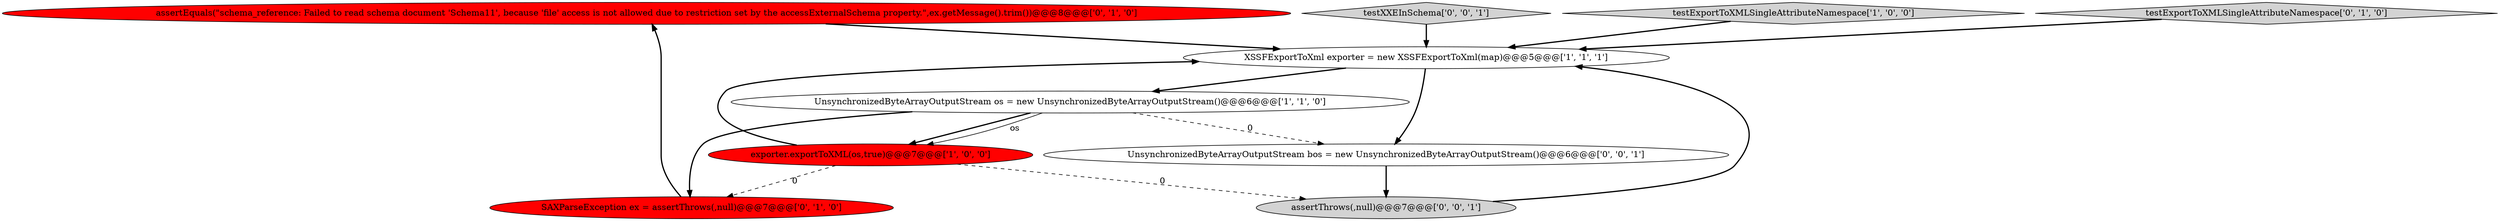 digraph {
6 [style = filled, label = "assertEquals(\"schema_reference: Failed to read schema document 'Schema11', because 'file' access is not allowed due to restriction set by the accessExternalSchema property.\",ex.getMessage().trim())@@@8@@@['0', '1', '0']", fillcolor = red, shape = ellipse image = "AAA1AAABBB2BBB"];
2 [style = filled, label = "UnsynchronizedByteArrayOutputStream os = new UnsynchronizedByteArrayOutputStream()@@@6@@@['1', '1', '0']", fillcolor = white, shape = ellipse image = "AAA0AAABBB1BBB"];
4 [style = filled, label = "SAXParseException ex = assertThrows(,null)@@@7@@@['0', '1', '0']", fillcolor = red, shape = ellipse image = "AAA1AAABBB2BBB"];
9 [style = filled, label = "assertThrows(,null)@@@7@@@['0', '0', '1']", fillcolor = lightgray, shape = ellipse image = "AAA0AAABBB3BBB"];
0 [style = filled, label = "exporter.exportToXML(os,true)@@@7@@@['1', '0', '0']", fillcolor = red, shape = ellipse image = "AAA1AAABBB1BBB"];
1 [style = filled, label = "XSSFExportToXml exporter = new XSSFExportToXml(map)@@@5@@@['1', '1', '1']", fillcolor = white, shape = ellipse image = "AAA0AAABBB1BBB"];
8 [style = filled, label = "testXXEInSchema['0', '0', '1']", fillcolor = lightgray, shape = diamond image = "AAA0AAABBB3BBB"];
3 [style = filled, label = "testExportToXMLSingleAttributeNamespace['1', '0', '0']", fillcolor = lightgray, shape = diamond image = "AAA0AAABBB1BBB"];
5 [style = filled, label = "testExportToXMLSingleAttributeNamespace['0', '1', '0']", fillcolor = lightgray, shape = diamond image = "AAA0AAABBB2BBB"];
7 [style = filled, label = "UnsynchronizedByteArrayOutputStream bos = new UnsynchronizedByteArrayOutputStream()@@@6@@@['0', '0', '1']", fillcolor = white, shape = ellipse image = "AAA0AAABBB3BBB"];
7->9 [style = bold, label=""];
8->1 [style = bold, label=""];
6->1 [style = bold, label=""];
5->1 [style = bold, label=""];
1->2 [style = bold, label=""];
2->0 [style = bold, label=""];
0->4 [style = dashed, label="0"];
0->9 [style = dashed, label="0"];
9->1 [style = bold, label=""];
3->1 [style = bold, label=""];
2->7 [style = dashed, label="0"];
2->4 [style = bold, label=""];
4->6 [style = bold, label=""];
0->1 [style = bold, label=""];
1->7 [style = bold, label=""];
2->0 [style = solid, label="os"];
}
